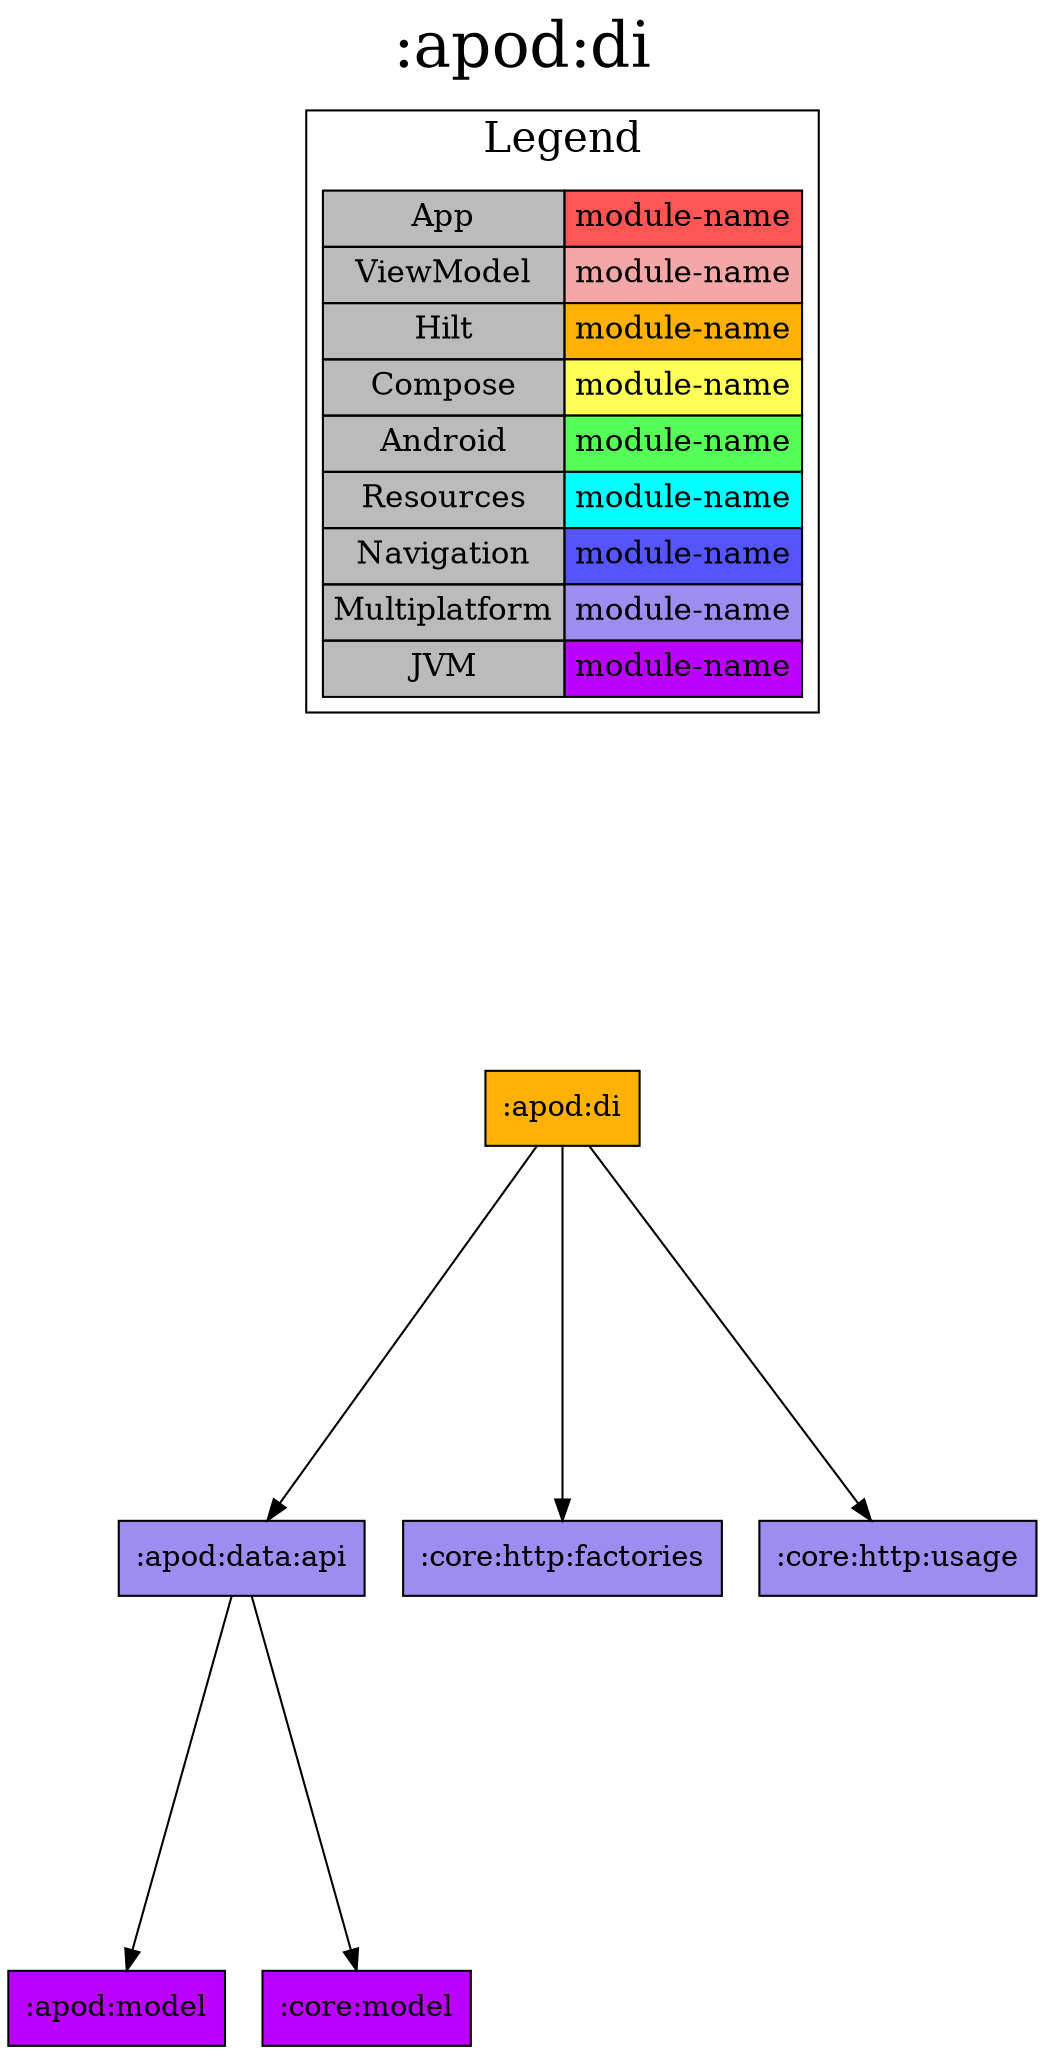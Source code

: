 digraph {
edge ["dir"="forward"]
graph ["dpi"="100","label"=":apod:di","labelloc"="t","fontsize"="30","ranksep"="2.5","rankdir"="TB"]
node ["style"="filled"]
":apod:di" ["shape"="box","fillcolor"="#FCB103"]
":apod:data:api" ["fillcolor"="#9D8DF1","shape"="box"]
":apod:model" ["fillcolor"="#BB00FF","shape"="box"]
":core:model" ["fillcolor"="#BB00FF","shape"="box"]
":core:http:factories" ["fillcolor"="#9D8DF1","shape"="box"]
":core:http:usage" ["fillcolor"="#9D8DF1","shape"="box"]
{
edge ["dir"="none"]
graph ["rank"="same"]
":apod:di"
}
":apod:di" -> ":apod:data:api"
":apod:di" -> ":core:http:factories"
":apod:di" -> ":core:http:usage"
":apod:data:api" -> ":apod:model"
":apod:data:api" -> ":core:model"
subgraph "cluster_legend" {
edge ["dir"="none"]
graph ["label"="Legend","fontsize"="20"]
"Legend" ["style"="filled","fillcolor"="#bbbbbb","shape"="none","margin"="0","fontsize"="15","label"=<
<TABLE BORDER="0" CELLBORDER="1" CELLSPACING="0" CELLPADDING="4">
<TR><TD>App</TD><TD BGCOLOR="#FF5555">module-name</TD></TR>
<TR><TD>ViewModel</TD><TD BGCOLOR="#F5A6A6">module-name</TD></TR>
<TR><TD>Hilt</TD><TD BGCOLOR="#FCB103">module-name</TD></TR>
<TR><TD>Compose</TD><TD BGCOLOR="#FFFF55">module-name</TD></TR>
<TR><TD>Android</TD><TD BGCOLOR="#55FF55">module-name</TD></TR>
<TR><TD>Resources</TD><TD BGCOLOR="#00FFFF">module-name</TD></TR>
<TR><TD>Navigation</TD><TD BGCOLOR="#5555FF">module-name</TD></TR>
<TR><TD>Multiplatform</TD><TD BGCOLOR="#9D8DF1">module-name</TD></TR>
<TR><TD>JVM</TD><TD BGCOLOR="#BB00FF">module-name</TD></TR>
</TABLE>
>]
} -> ":apod:di" ["style"="invis"]
}